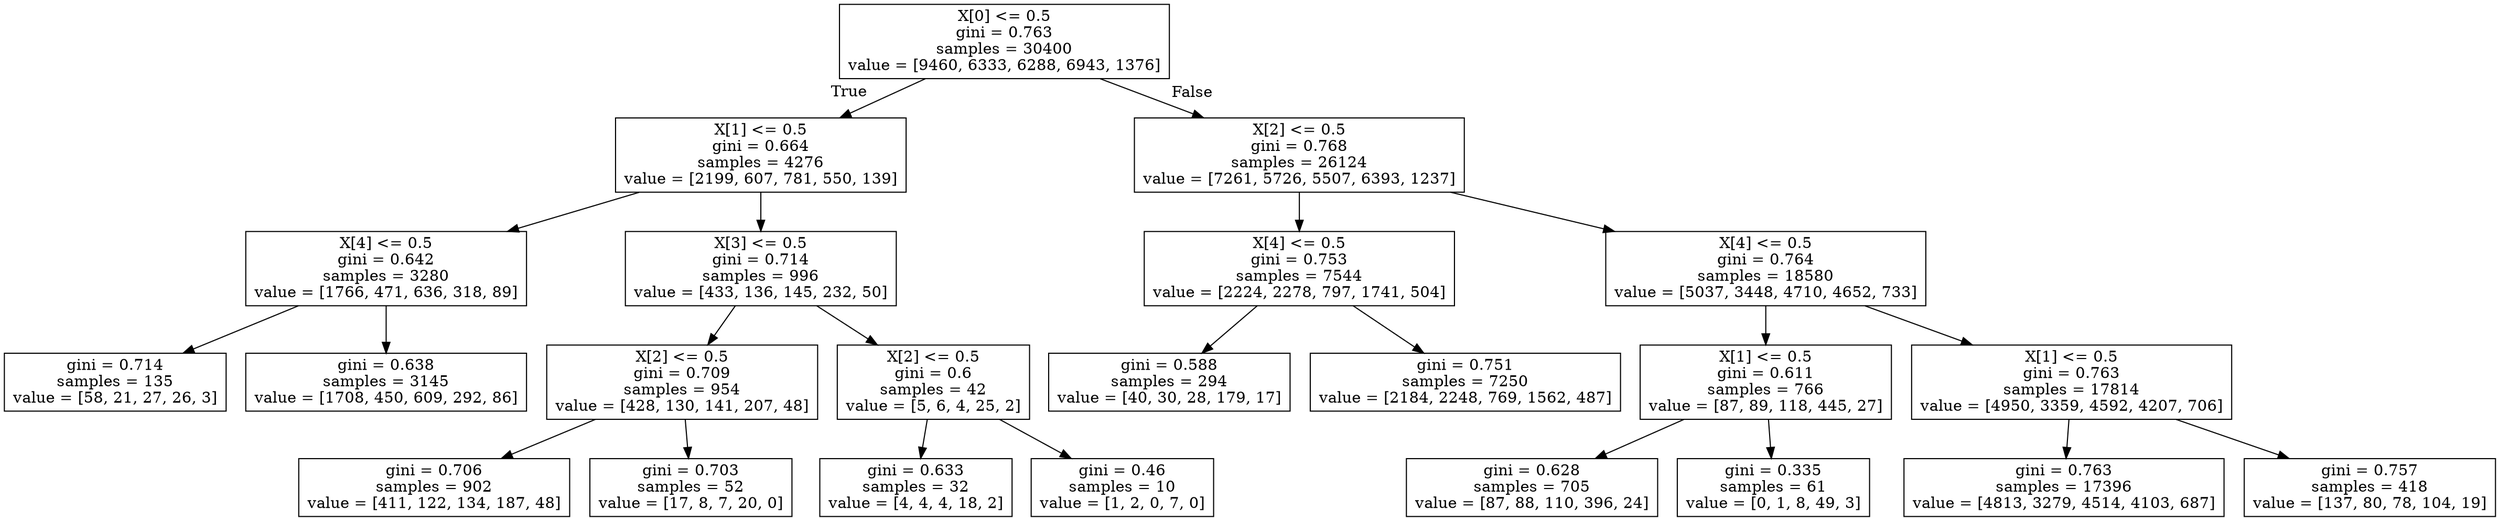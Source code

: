 digraph Tree {
node [shape=box] ;
0 [label="X[0] <= 0.5\ngini = 0.763\nsamples = 30400\nvalue = [9460, 6333, 6288, 6943, 1376]"] ;
1 [label="X[1] <= 0.5\ngini = 0.664\nsamples = 4276\nvalue = [2199, 607, 781, 550, 139]"] ;
0 -> 1 [labeldistance=2.5, labelangle=45, headlabel="True"] ;
2 [label="X[4] <= 0.5\ngini = 0.642\nsamples = 3280\nvalue = [1766, 471, 636, 318, 89]"] ;
1 -> 2 ;
3 [label="gini = 0.714\nsamples = 135\nvalue = [58, 21, 27, 26, 3]"] ;
2 -> 3 ;
4 [label="gini = 0.638\nsamples = 3145\nvalue = [1708, 450, 609, 292, 86]"] ;
2 -> 4 ;
5 [label="X[3] <= 0.5\ngini = 0.714\nsamples = 996\nvalue = [433, 136, 145, 232, 50]"] ;
1 -> 5 ;
6 [label="X[2] <= 0.5\ngini = 0.709\nsamples = 954\nvalue = [428, 130, 141, 207, 48]"] ;
5 -> 6 ;
7 [label="gini = 0.706\nsamples = 902\nvalue = [411, 122, 134, 187, 48]"] ;
6 -> 7 ;
8 [label="gini = 0.703\nsamples = 52\nvalue = [17, 8, 7, 20, 0]"] ;
6 -> 8 ;
9 [label="X[2] <= 0.5\ngini = 0.6\nsamples = 42\nvalue = [5, 6, 4, 25, 2]"] ;
5 -> 9 ;
10 [label="gini = 0.633\nsamples = 32\nvalue = [4, 4, 4, 18, 2]"] ;
9 -> 10 ;
11 [label="gini = 0.46\nsamples = 10\nvalue = [1, 2, 0, 7, 0]"] ;
9 -> 11 ;
12 [label="X[2] <= 0.5\ngini = 0.768\nsamples = 26124\nvalue = [7261, 5726, 5507, 6393, 1237]"] ;
0 -> 12 [labeldistance=2.5, labelangle=-45, headlabel="False"] ;
13 [label="X[4] <= 0.5\ngini = 0.753\nsamples = 7544\nvalue = [2224, 2278, 797, 1741, 504]"] ;
12 -> 13 ;
14 [label="gini = 0.588\nsamples = 294\nvalue = [40, 30, 28, 179, 17]"] ;
13 -> 14 ;
15 [label="gini = 0.751\nsamples = 7250\nvalue = [2184, 2248, 769, 1562, 487]"] ;
13 -> 15 ;
16 [label="X[4] <= 0.5\ngini = 0.764\nsamples = 18580\nvalue = [5037, 3448, 4710, 4652, 733]"] ;
12 -> 16 ;
17 [label="X[1] <= 0.5\ngini = 0.611\nsamples = 766\nvalue = [87, 89, 118, 445, 27]"] ;
16 -> 17 ;
18 [label="gini = 0.628\nsamples = 705\nvalue = [87, 88, 110, 396, 24]"] ;
17 -> 18 ;
19 [label="gini = 0.335\nsamples = 61\nvalue = [0, 1, 8, 49, 3]"] ;
17 -> 19 ;
20 [label="X[1] <= 0.5\ngini = 0.763\nsamples = 17814\nvalue = [4950, 3359, 4592, 4207, 706]"] ;
16 -> 20 ;
21 [label="gini = 0.763\nsamples = 17396\nvalue = [4813, 3279, 4514, 4103, 687]"] ;
20 -> 21 ;
22 [label="gini = 0.757\nsamples = 418\nvalue = [137, 80, 78, 104, 19]"] ;
20 -> 22 ;
}